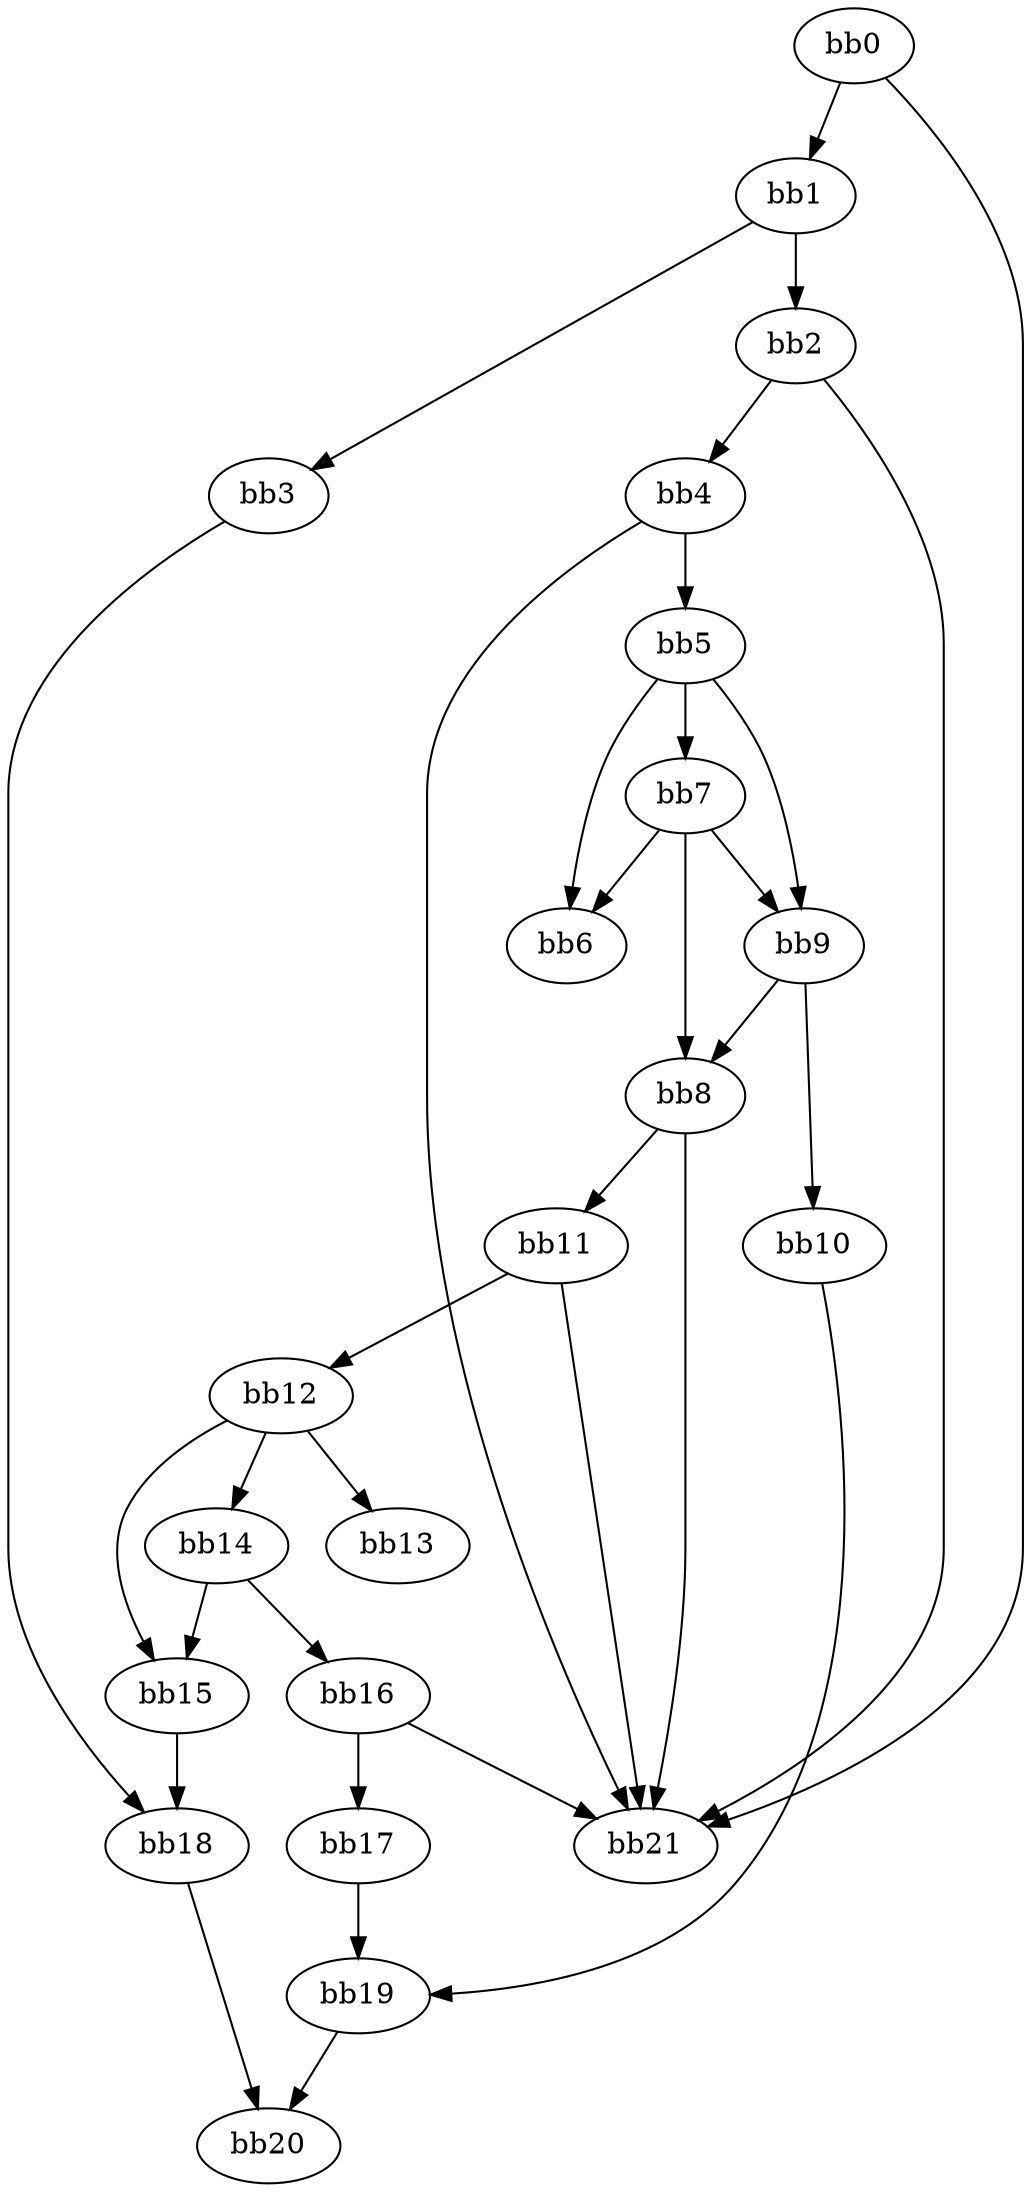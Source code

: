 digraph {
    0 [ label = "bb0\l" ]
    1 [ label = "bb1\l" ]
    2 [ label = "bb2\l" ]
    3 [ label = "bb3\l" ]
    4 [ label = "bb4\l" ]
    5 [ label = "bb5\l" ]
    6 [ label = "bb6\l" ]
    7 [ label = "bb7\l" ]
    8 [ label = "bb8\l" ]
    9 [ label = "bb9\l" ]
    10 [ label = "bb10\l" ]
    11 [ label = "bb11\l" ]
    12 [ label = "bb12\l" ]
    13 [ label = "bb13\l" ]
    14 [ label = "bb14\l" ]
    15 [ label = "bb15\l" ]
    16 [ label = "bb16\l" ]
    17 [ label = "bb17\l" ]
    18 [ label = "bb18\l" ]
    19 [ label = "bb19\l" ]
    20 [ label = "bb20\l" ]
    21 [ label = "bb21\l" ]
    0 -> 1 [ ]
    0 -> 21 [ ]
    1 -> 2 [ ]
    1 -> 3 [ ]
    2 -> 4 [ ]
    2 -> 21 [ ]
    3 -> 18 [ ]
    4 -> 5 [ ]
    4 -> 21 [ ]
    5 -> 6 [ ]
    5 -> 7 [ ]
    5 -> 9 [ ]
    7 -> 6 [ ]
    7 -> 8 [ ]
    7 -> 9 [ ]
    8 -> 11 [ ]
    8 -> 21 [ ]
    9 -> 8 [ ]
    9 -> 10 [ ]
    10 -> 19 [ ]
    11 -> 12 [ ]
    11 -> 21 [ ]
    12 -> 13 [ ]
    12 -> 14 [ ]
    12 -> 15 [ ]
    14 -> 15 [ ]
    14 -> 16 [ ]
    15 -> 18 [ ]
    16 -> 17 [ ]
    16 -> 21 [ ]
    17 -> 19 [ ]
    18 -> 20 [ ]
    19 -> 20 [ ]
}

